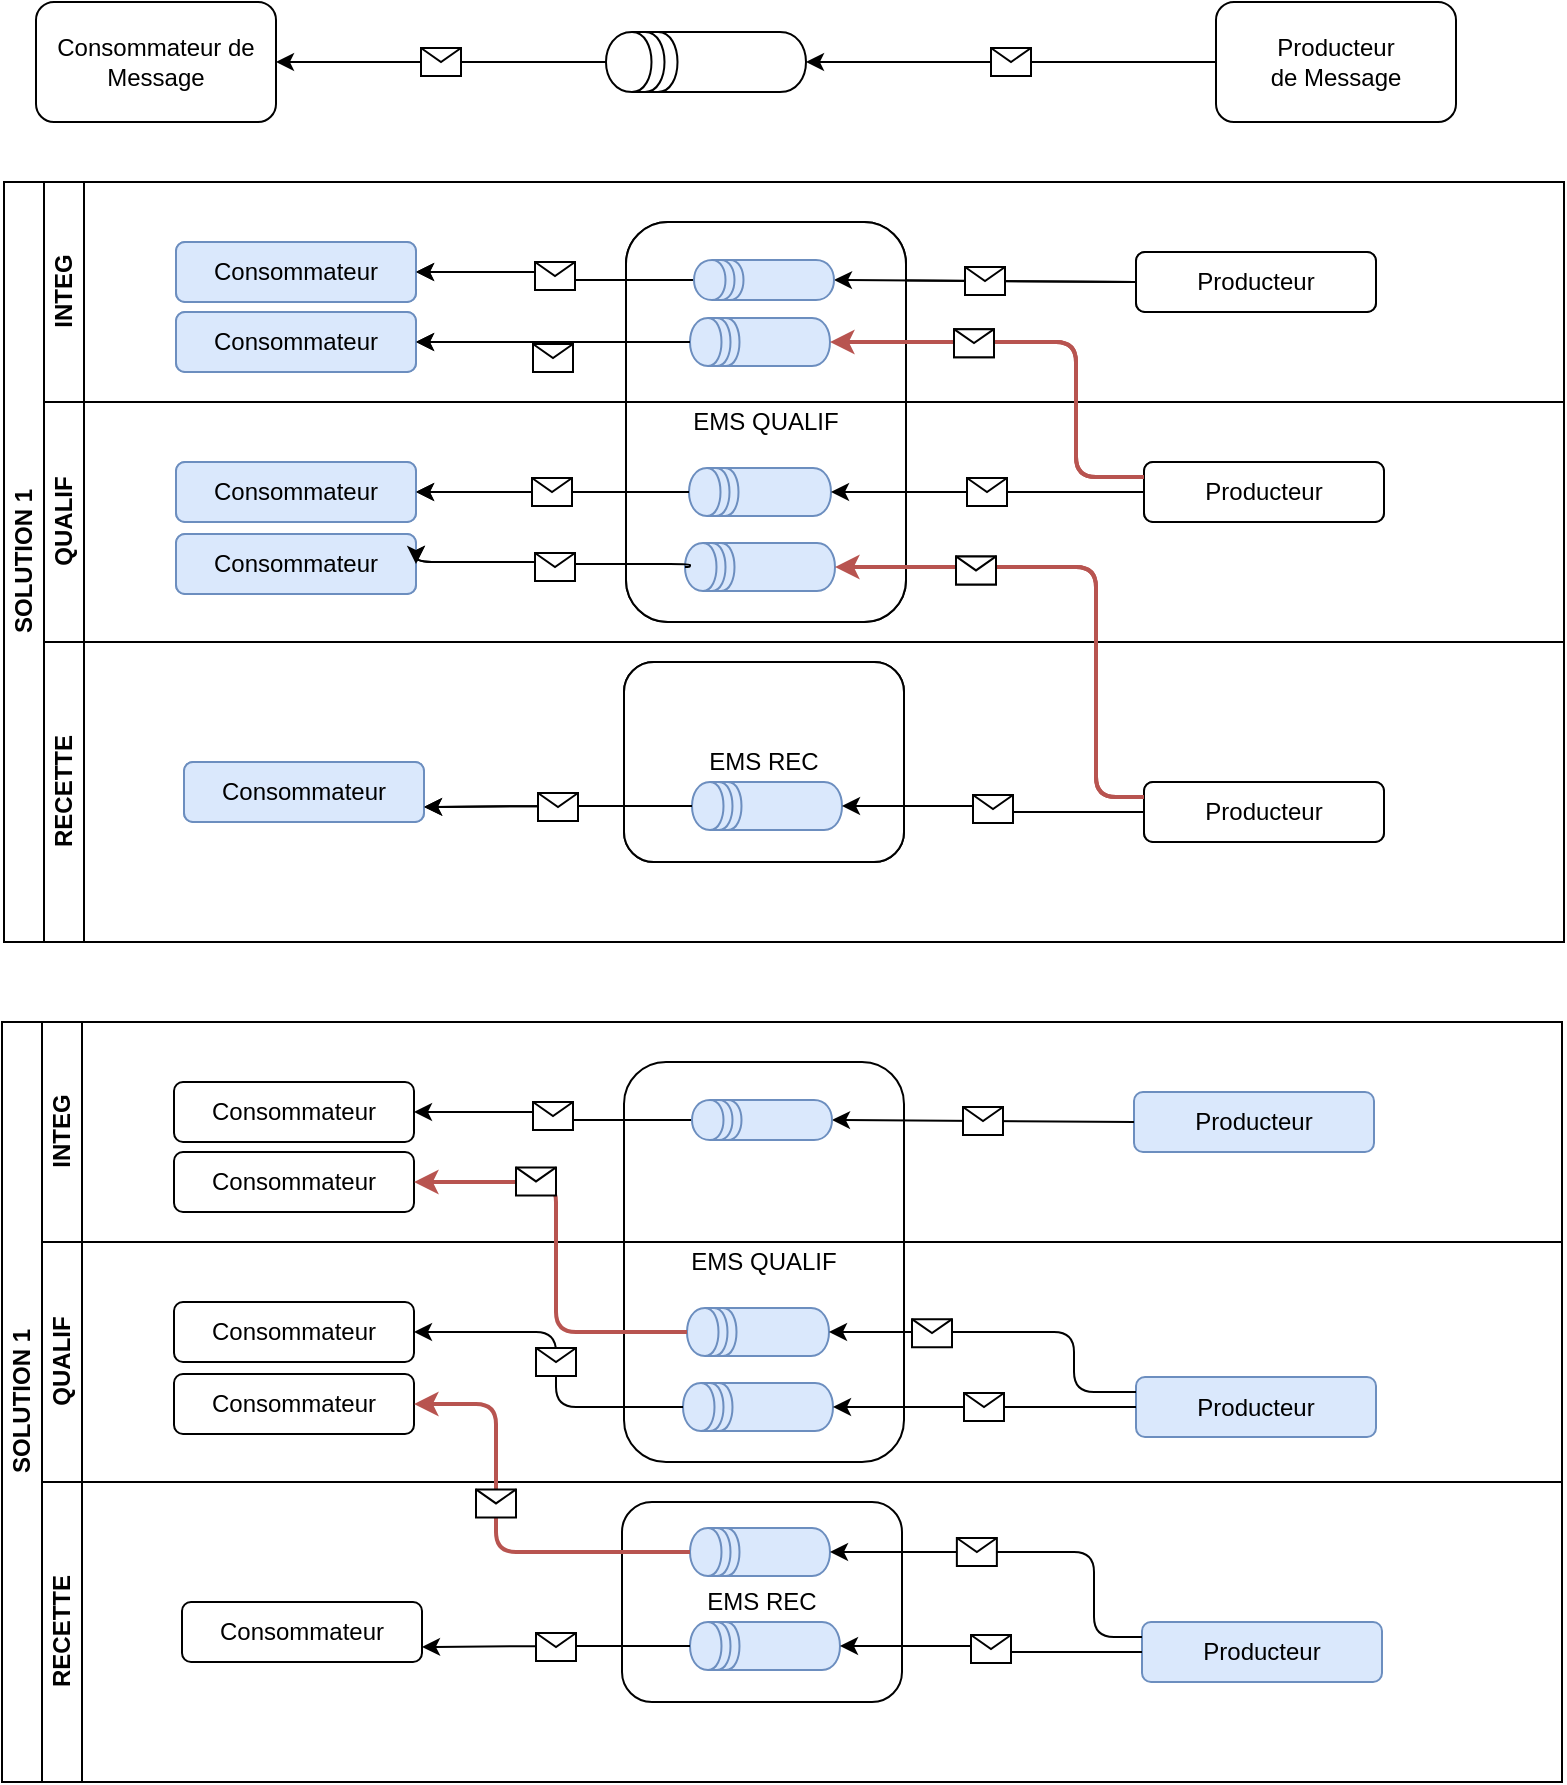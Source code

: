 <mxfile version="14.2.7" type="github">
  <diagram id="DB7DYyGe6dCBV-LKf9_g" name="Page-1">
    <mxGraphModel dx="1117" dy="537" grid="1" gridSize="10" guides="1" tooltips="1" connect="1" arrows="1" fold="1" page="1" pageScale="1" pageWidth="827" pageHeight="1169" math="0" shadow="0">
      <root>
        <mxCell id="0" />
        <mxCell id="1" parent="0" />
        <mxCell id="XuUBlldkIkATHeK3EOdW-46" value="EMS QUALIF" style="rounded=1;whiteSpace=wrap;html=1;" vertex="1" parent="1">
          <mxGeometry x="335" y="130" width="140" height="200" as="geometry" />
        </mxCell>
        <mxCell id="Vw3KiEQnQfza69MFVmrH-1" value="Consommateur de Message" style="rounded=1;whiteSpace=wrap;html=1;" parent="1" vertex="1">
          <mxGeometry x="40" y="20" width="120" height="60" as="geometry" />
        </mxCell>
        <mxCell id="Vw3KiEQnQfza69MFVmrH-3" value="&lt;div&gt;Producteur&lt;/div&gt;&lt;div&gt;de Message&lt;br&gt;&lt;/div&gt;" style="rounded=1;whiteSpace=wrap;html=1;" parent="1" vertex="1">
          <mxGeometry x="630" y="20" width="120" height="60" as="geometry" />
        </mxCell>
        <mxCell id="Vw3KiEQnQfza69MFVmrH-16" value="" style="shape=datastore;whiteSpace=wrap;html=1;rotation=-90;" parent="1" vertex="1">
          <mxGeometry x="360" width="30" height="100" as="geometry" />
        </mxCell>
        <mxCell id="yvAMT9Jdo3WJvmyWWWsH-12" value="SOLUTION 1" style="swimlane;html=1;childLayout=stackLayout;resizeParent=1;resizeParentMax=0;horizontal=0;startSize=20;horizontalStack=0;" parent="1" vertex="1">
          <mxGeometry x="24" y="110" width="780" height="380" as="geometry" />
        </mxCell>
        <mxCell id="yvAMT9Jdo3WJvmyWWWsH-13" value="INTEG" style="swimlane;html=1;startSize=20;horizontal=0;" parent="yvAMT9Jdo3WJvmyWWWsH-12" vertex="1">
          <mxGeometry x="20" width="760" height="110" as="geometry" />
        </mxCell>
        <mxCell id="fmMvQ1CZ4i4TI4SBkcEm-39" value="Consommateur" style="rounded=1;whiteSpace=wrap;html=1;fillColor=#dae8fc;strokeColor=#6c8ebf;" parent="yvAMT9Jdo3WJvmyWWWsH-13" vertex="1">
          <mxGeometry x="66" y="30" width="120" height="30" as="geometry" />
        </mxCell>
        <mxCell id="fmMvQ1CZ4i4TI4SBkcEm-40" value="Producteur" style="rounded=1;whiteSpace=wrap;html=1;" parent="yvAMT9Jdo3WJvmyWWWsH-13" vertex="1">
          <mxGeometry x="546" y="35" width="120" height="30" as="geometry" />
        </mxCell>
        <mxCell id="fmMvQ1CZ4i4TI4SBkcEm-42" value="" style="endArrow=classic;html=1;strokeColor=#000000;entryX=1;entryY=0.5;entryDx=0;entryDy=0;exitX=0.5;exitY=0;exitDx=0;exitDy=0;edgeStyle=orthogonalEdgeStyle;" parent="yvAMT9Jdo3WJvmyWWWsH-13" source="fmMvQ1CZ4i4TI4SBkcEm-41" target="fmMvQ1CZ4i4TI4SBkcEm-39" edge="1">
          <mxGeometry relative="1" as="geometry">
            <mxPoint x="385" y="122" as="sourcePoint" />
            <mxPoint x="285" y="122" as="targetPoint" />
          </mxGeometry>
        </mxCell>
        <mxCell id="fmMvQ1CZ4i4TI4SBkcEm-43" value="" style="shape=message;html=1;outlineConnect=0;" parent="fmMvQ1CZ4i4TI4SBkcEm-42" vertex="1">
          <mxGeometry width="20" height="14" relative="1" as="geometry">
            <mxPoint x="-10" y="-7" as="offset" />
          </mxGeometry>
        </mxCell>
        <mxCell id="fmMvQ1CZ4i4TI4SBkcEm-44" value="" style="endArrow=classic;html=1;strokeColor=#000000;entryX=0.5;entryY=1;entryDx=0;entryDy=0;exitX=0;exitY=0.5;exitDx=0;exitDy=0;" parent="yvAMT9Jdo3WJvmyWWWsH-13" source="fmMvQ1CZ4i4TI4SBkcEm-40" target="fmMvQ1CZ4i4TI4SBkcEm-41" edge="1">
          <mxGeometry relative="1" as="geometry">
            <mxPoint x="590" y="92" as="sourcePoint" />
            <mxPoint x="425" y="92" as="targetPoint" />
          </mxGeometry>
        </mxCell>
        <mxCell id="fmMvQ1CZ4i4TI4SBkcEm-45" value="" style="shape=message;html=1;outlineConnect=0;" parent="fmMvQ1CZ4i4TI4SBkcEm-44" vertex="1">
          <mxGeometry width="20" height="14" relative="1" as="geometry">
            <mxPoint x="-10" y="-7" as="offset" />
          </mxGeometry>
        </mxCell>
        <mxCell id="fmMvQ1CZ4i4TI4SBkcEm-41" value="" style="shape=datastore;whiteSpace=wrap;html=1;rotation=-90;fillColor=#dae8fc;strokeColor=#6c8ebf;" parent="yvAMT9Jdo3WJvmyWWWsH-13" vertex="1">
          <mxGeometry x="350" y="14" width="20" height="70" as="geometry" />
        </mxCell>
        <mxCell id="XuUBlldkIkATHeK3EOdW-52" value="Consommateur" style="rounded=1;whiteSpace=wrap;html=1;fillColor=#dae8fc;strokeColor=#6c8ebf;" vertex="1" parent="yvAMT9Jdo3WJvmyWWWsH-13">
          <mxGeometry x="66" y="65" width="120" height="30" as="geometry" />
        </mxCell>
        <mxCell id="yvAMT9Jdo3WJvmyWWWsH-14" value="QUALIF" style="swimlane;html=1;startSize=20;horizontal=0;" parent="yvAMT9Jdo3WJvmyWWWsH-12" vertex="1">
          <mxGeometry x="20" y="110" width="760" height="120" as="geometry" />
        </mxCell>
        <mxCell id="fmMvQ1CZ4i4TI4SBkcEm-46" value="Consommateur" style="rounded=1;whiteSpace=wrap;html=1;fillColor=#dae8fc;strokeColor=#6c8ebf;" parent="yvAMT9Jdo3WJvmyWWWsH-14" vertex="1">
          <mxGeometry x="66" y="30" width="120" height="30" as="geometry" />
        </mxCell>
        <mxCell id="fmMvQ1CZ4i4TI4SBkcEm-47" value="Producteur" style="rounded=1;whiteSpace=wrap;html=1;" parent="yvAMT9Jdo3WJvmyWWWsH-14" vertex="1">
          <mxGeometry x="550" y="30" width="120" height="30" as="geometry" />
        </mxCell>
        <mxCell id="fmMvQ1CZ4i4TI4SBkcEm-48" value="" style="shape=datastore;whiteSpace=wrap;html=1;rotation=-90;fillColor=#dae8fc;strokeColor=#6c8ebf;" parent="yvAMT9Jdo3WJvmyWWWsH-14" vertex="1">
          <mxGeometry x="346" y="9.5" width="24" height="71" as="geometry" />
        </mxCell>
        <mxCell id="fmMvQ1CZ4i4TI4SBkcEm-49" value="" style="endArrow=classic;html=1;strokeColor=#000000;exitX=0.5;exitY=0;exitDx=0;exitDy=0;entryX=1;entryY=0.5;entryDx=0;entryDy=0;edgeStyle=orthogonalEdgeStyle;" parent="yvAMT9Jdo3WJvmyWWWsH-14" source="fmMvQ1CZ4i4TI4SBkcEm-48" edge="1" target="fmMvQ1CZ4i4TI4SBkcEm-46">
          <mxGeometry relative="1" as="geometry">
            <mxPoint x="345" y="-518" as="sourcePoint" />
            <mxPoint x="186" y="81" as="targetPoint" />
          </mxGeometry>
        </mxCell>
        <mxCell id="fmMvQ1CZ4i4TI4SBkcEm-50" value="" style="shape=message;html=1;outlineConnect=0;" parent="fmMvQ1CZ4i4TI4SBkcEm-49" vertex="1">
          <mxGeometry width="20" height="14" relative="1" as="geometry">
            <mxPoint x="-10" y="-7" as="offset" />
          </mxGeometry>
        </mxCell>
        <mxCell id="fmMvQ1CZ4i4TI4SBkcEm-51" value="" style="endArrow=classic;html=1;strokeColor=#000000;entryX=0.5;entryY=1;entryDx=0;entryDy=0;exitX=0;exitY=0.5;exitDx=0;exitDy=0;edgeStyle=orthogonalEdgeStyle;" parent="yvAMT9Jdo3WJvmyWWWsH-14" source="fmMvQ1CZ4i4TI4SBkcEm-47" target="fmMvQ1CZ4i4TI4SBkcEm-48" edge="1">
          <mxGeometry relative="1" as="geometry">
            <mxPoint x="550" y="-557" as="sourcePoint" />
            <mxPoint x="385" y="-557" as="targetPoint" />
          </mxGeometry>
        </mxCell>
        <mxCell id="fmMvQ1CZ4i4TI4SBkcEm-52" value="" style="shape=message;html=1;outlineConnect=0;" parent="fmMvQ1CZ4i4TI4SBkcEm-51" vertex="1">
          <mxGeometry width="20" height="14" relative="1" as="geometry">
            <mxPoint x="-10" y="-7" as="offset" />
          </mxGeometry>
        </mxCell>
        <mxCell id="XuUBlldkIkATHeK3EOdW-56" value="Consommateur" style="rounded=1;whiteSpace=wrap;html=1;fillColor=#dae8fc;strokeColor=#6c8ebf;" vertex="1" parent="yvAMT9Jdo3WJvmyWWWsH-14">
          <mxGeometry x="66" y="66" width="120" height="30" as="geometry" />
        </mxCell>
        <mxCell id="yvAMT9Jdo3WJvmyWWWsH-15" value="RECETTE" style="swimlane;html=1;startSize=20;horizontal=0;" parent="yvAMT9Jdo3WJvmyWWWsH-12" vertex="1">
          <mxGeometry x="20" y="230" width="760" height="150" as="geometry" />
        </mxCell>
        <mxCell id="XuUBlldkIkATHeK3EOdW-1" value="EMS REC" style="rounded=1;whiteSpace=wrap;html=1;" vertex="1" parent="yvAMT9Jdo3WJvmyWWWsH-15">
          <mxGeometry x="290" y="10" width="140" height="100" as="geometry" />
        </mxCell>
        <mxCell id="fmMvQ1CZ4i4TI4SBkcEm-53" value="Consommateur" style="rounded=1;whiteSpace=wrap;html=1;fillColor=#dae8fc;strokeColor=#6c8ebf;" parent="yvAMT9Jdo3WJvmyWWWsH-15" vertex="1">
          <mxGeometry x="70" y="60" width="120" height="30" as="geometry" />
        </mxCell>
        <mxCell id="fmMvQ1CZ4i4TI4SBkcEm-54" value="Producteur" style="rounded=1;whiteSpace=wrap;html=1;" parent="yvAMT9Jdo3WJvmyWWWsH-15" vertex="1">
          <mxGeometry x="550" y="70" width="120" height="30" as="geometry" />
        </mxCell>
        <mxCell id="fmMvQ1CZ4i4TI4SBkcEm-55" value="" style="shape=datastore;whiteSpace=wrap;html=1;rotation=-90;fillColor=#dae8fc;strokeColor=#6c8ebf;" parent="yvAMT9Jdo3WJvmyWWWsH-15" vertex="1">
          <mxGeometry x="349.5" y="44.5" width="24" height="75" as="geometry" />
        </mxCell>
        <mxCell id="fmMvQ1CZ4i4TI4SBkcEm-56" value="" style="endArrow=classic;html=1;strokeColor=#000000;entryX=1;entryY=0.75;entryDx=0;entryDy=0;exitX=0.5;exitY=0;exitDx=0;exitDy=0;edgeStyle=orthogonalEdgeStyle;" parent="yvAMT9Jdo3WJvmyWWWsH-15" source="fmMvQ1CZ4i4TI4SBkcEm-55" target="fmMvQ1CZ4i4TI4SBkcEm-53" edge="1">
          <mxGeometry relative="1" as="geometry">
            <mxPoint x="345" y="-523" as="sourcePoint" />
            <mxPoint x="245" y="-523" as="targetPoint" />
          </mxGeometry>
        </mxCell>
        <mxCell id="fmMvQ1CZ4i4TI4SBkcEm-57" value="" style="shape=message;html=1;outlineConnect=0;" parent="fmMvQ1CZ4i4TI4SBkcEm-56" vertex="1">
          <mxGeometry width="20" height="14" relative="1" as="geometry">
            <mxPoint x="-10" y="-7" as="offset" />
          </mxGeometry>
        </mxCell>
        <mxCell id="fmMvQ1CZ4i4TI4SBkcEm-58" value="" style="endArrow=classic;html=1;strokeColor=#000000;entryX=0.5;entryY=1;entryDx=0;entryDy=0;exitX=0;exitY=0.5;exitDx=0;exitDy=0;edgeStyle=orthogonalEdgeStyle;" parent="yvAMT9Jdo3WJvmyWWWsH-15" source="fmMvQ1CZ4i4TI4SBkcEm-54" target="fmMvQ1CZ4i4TI4SBkcEm-55" edge="1">
          <mxGeometry relative="1" as="geometry">
            <mxPoint x="550" y="-553" as="sourcePoint" />
            <mxPoint x="385" y="-553" as="targetPoint" />
          </mxGeometry>
        </mxCell>
        <mxCell id="fmMvQ1CZ4i4TI4SBkcEm-59" value="" style="shape=message;html=1;outlineConnect=0;" parent="fmMvQ1CZ4i4TI4SBkcEm-58" vertex="1">
          <mxGeometry width="20" height="14" relative="1" as="geometry">
            <mxPoint x="-10" y="-7" as="offset" />
          </mxGeometry>
        </mxCell>
        <mxCell id="yvAMT9Jdo3WJvmyWWWsH-21" value="" style="endArrow=classic;html=1;strokeColor=#000000;entryX=1;entryY=0.5;entryDx=0;entryDy=0;exitX=0.5;exitY=0;exitDx=0;exitDy=0;" parent="1" source="Vw3KiEQnQfza69MFVmrH-16" target="Vw3KiEQnQfza69MFVmrH-1" edge="1">
          <mxGeometry relative="1" as="geometry">
            <mxPoint x="400" y="122" as="sourcePoint" />
            <mxPoint x="300" y="122" as="targetPoint" />
          </mxGeometry>
        </mxCell>
        <mxCell id="yvAMT9Jdo3WJvmyWWWsH-22" value="" style="shape=message;html=1;outlineConnect=0;" parent="yvAMT9Jdo3WJvmyWWWsH-21" vertex="1">
          <mxGeometry width="20" height="14" relative="1" as="geometry">
            <mxPoint x="-10" y="-7" as="offset" />
          </mxGeometry>
        </mxCell>
        <mxCell id="yvAMT9Jdo3WJvmyWWWsH-23" value="" style="endArrow=classic;html=1;strokeColor=#000000;entryX=0.5;entryY=1;entryDx=0;entryDy=0;exitX=0;exitY=0.5;exitDx=0;exitDy=0;" parent="1" source="Vw3KiEQnQfza69MFVmrH-3" target="Vw3KiEQnQfza69MFVmrH-16" edge="1">
          <mxGeometry relative="1" as="geometry">
            <mxPoint x="605" y="92" as="sourcePoint" />
            <mxPoint x="440" y="92" as="targetPoint" />
          </mxGeometry>
        </mxCell>
        <mxCell id="yvAMT9Jdo3WJvmyWWWsH-24" value="" style="shape=message;html=1;outlineConnect=0;" parent="yvAMT9Jdo3WJvmyWWWsH-23" vertex="1">
          <mxGeometry width="20" height="14" relative="1" as="geometry">
            <mxPoint x="-10" y="-7" as="offset" />
          </mxGeometry>
        </mxCell>
        <mxCell id="fmMvQ1CZ4i4TI4SBkcEm-62" value="" style="shape=datastore;whiteSpace=wrap;html=1;rotation=-90;fillColor=#dae8fc;strokeColor=#6c8ebf;" parent="1" vertex="1">
          <mxGeometry x="390" y="155" width="24" height="70" as="geometry" />
        </mxCell>
        <mxCell id="fmMvQ1CZ4i4TI4SBkcEm-63" value="" style="endArrow=classic;html=1;strokeColor=#000000;exitX=0.5;exitY=0;exitDx=0;exitDy=0;entryX=1;entryY=0.5;entryDx=0;entryDy=0;edgeStyle=orthogonalEdgeStyle;" parent="1" source="fmMvQ1CZ4i4TI4SBkcEm-62" target="XuUBlldkIkATHeK3EOdW-52" edge="1">
          <mxGeometry relative="1" as="geometry">
            <mxPoint x="353" y="310" as="sourcePoint" />
            <mxPoint x="234" y="310" as="targetPoint" />
          </mxGeometry>
        </mxCell>
        <mxCell id="fmMvQ1CZ4i4TI4SBkcEm-64" value="" style="shape=message;html=1;outlineConnect=0;" parent="fmMvQ1CZ4i4TI4SBkcEm-63" vertex="1">
          <mxGeometry width="20" height="14" relative="1" as="geometry">
            <mxPoint x="-10" y="1" as="offset" />
          </mxGeometry>
        </mxCell>
        <mxCell id="fmMvQ1CZ4i4TI4SBkcEm-60" value="" style="endArrow=classic;html=1;strokeColor=#b85450;entryX=0.5;entryY=1;entryDx=0;entryDy=0;exitX=0;exitY=0.25;exitDx=0;exitDy=0;edgeStyle=orthogonalEdgeStyle;fillColor=#f8cecc;strokeWidth=2;" parent="1" source="fmMvQ1CZ4i4TI4SBkcEm-47" target="fmMvQ1CZ4i4TI4SBkcEm-62" edge="1">
          <mxGeometry relative="1" as="geometry">
            <mxPoint x="590" y="180" as="sourcePoint" />
            <mxPoint x="449" y="180" as="targetPoint" />
            <Array as="points">
              <mxPoint x="560" y="258" />
              <mxPoint x="560" y="190" />
            </Array>
          </mxGeometry>
        </mxCell>
        <mxCell id="fmMvQ1CZ4i4TI4SBkcEm-61" value="" style="shape=message;html=1;outlineConnect=0;" parent="fmMvQ1CZ4i4TI4SBkcEm-60" vertex="1">
          <mxGeometry width="20" height="14" relative="1" as="geometry">
            <mxPoint x="-50" y="-6.43" as="offset" />
          </mxGeometry>
        </mxCell>
        <mxCell id="fmMvQ1CZ4i4TI4SBkcEm-65" value="" style="shape=datastore;whiteSpace=wrap;html=1;rotation=-90;fillColor=#dae8fc;strokeColor=#6c8ebf;" parent="1" vertex="1">
          <mxGeometry x="390" y="265" width="24" height="75" as="geometry" />
        </mxCell>
        <mxCell id="fmMvQ1CZ4i4TI4SBkcEm-66" value="" style="endArrow=classic;html=1;strokeColor=#000000;exitX=0.5;exitY=0;exitDx=0;exitDy=0;entryX=1;entryY=0.5;entryDx=0;entryDy=0;edgeStyle=orthogonalEdgeStyle;" parent="1" source="fmMvQ1CZ4i4TI4SBkcEm-65" target="XuUBlldkIkATHeK3EOdW-56" edge="1">
          <mxGeometry relative="1" as="geometry">
            <mxPoint x="357" y="225" as="sourcePoint" />
            <mxPoint x="238" y="267.5" as="targetPoint" />
            <Array as="points">
              <mxPoint x="367" y="303" />
              <mxPoint x="367" y="301" />
              <mxPoint x="294" y="301" />
              <mxPoint x="230" y="300" />
            </Array>
          </mxGeometry>
        </mxCell>
        <mxCell id="fmMvQ1CZ4i4TI4SBkcEm-67" value="" style="shape=message;html=1;outlineConnect=0;" parent="fmMvQ1CZ4i4TI4SBkcEm-66" vertex="1">
          <mxGeometry width="20" height="14" relative="1" as="geometry">
            <mxPoint x="-10" y="-5.5" as="offset" />
          </mxGeometry>
        </mxCell>
        <mxCell id="fmMvQ1CZ4i4TI4SBkcEm-70" value="" style="endArrow=classic;html=1;strokeColor=#b85450;entryX=0.5;entryY=1;entryDx=0;entryDy=0;edgeStyle=orthogonalEdgeStyle;fillColor=#f8cecc;strokeWidth=2;exitX=0;exitY=0.25;exitDx=0;exitDy=0;" parent="1" target="fmMvQ1CZ4i4TI4SBkcEm-65" edge="1" source="fmMvQ1CZ4i4TI4SBkcEm-54">
          <mxGeometry relative="1" as="geometry">
            <mxPoint x="590" y="160" as="sourcePoint" />
            <mxPoint x="453" y="290" as="targetPoint" />
            <Array as="points">
              <mxPoint x="570" y="418" />
              <mxPoint x="570" y="303" />
            </Array>
          </mxGeometry>
        </mxCell>
        <mxCell id="fmMvQ1CZ4i4TI4SBkcEm-71" value="" style="shape=message;html=1;outlineConnect=0;" parent="fmMvQ1CZ4i4TI4SBkcEm-70" vertex="1">
          <mxGeometry width="20" height="14" relative="1" as="geometry">
            <mxPoint x="-70" y="-9.29" as="offset" />
          </mxGeometry>
        </mxCell>
        <mxCell id="XuUBlldkIkATHeK3EOdW-62" value="EMS QUALIF" style="rounded=1;whiteSpace=wrap;html=1;" vertex="1" parent="1">
          <mxGeometry x="335" y="130" width="140" height="200" as="geometry" />
        </mxCell>
        <mxCell id="XuUBlldkIkATHeK3EOdW-63" value="SOLUTION 1" style="swimlane;html=1;childLayout=stackLayout;resizeParent=1;resizeParentMax=0;horizontal=0;startSize=20;horizontalStack=0;" vertex="1" parent="1">
          <mxGeometry x="24" y="110" width="780" height="380" as="geometry" />
        </mxCell>
        <mxCell id="XuUBlldkIkATHeK3EOdW-64" value="INTEG" style="swimlane;html=1;startSize=20;horizontal=0;" vertex="1" parent="XuUBlldkIkATHeK3EOdW-63">
          <mxGeometry x="20" width="760" height="110" as="geometry" />
        </mxCell>
        <mxCell id="XuUBlldkIkATHeK3EOdW-65" value="Consommateur" style="rounded=1;whiteSpace=wrap;html=1;fillColor=#dae8fc;strokeColor=#6c8ebf;" vertex="1" parent="XuUBlldkIkATHeK3EOdW-64">
          <mxGeometry x="66" y="30" width="120" height="30" as="geometry" />
        </mxCell>
        <mxCell id="XuUBlldkIkATHeK3EOdW-66" value="Producteur" style="rounded=1;whiteSpace=wrap;html=1;" vertex="1" parent="XuUBlldkIkATHeK3EOdW-64">
          <mxGeometry x="546" y="35" width="120" height="30" as="geometry" />
        </mxCell>
        <mxCell id="XuUBlldkIkATHeK3EOdW-67" value="" style="endArrow=classic;html=1;strokeColor=#000000;entryX=1;entryY=0.5;entryDx=0;entryDy=0;exitX=0.5;exitY=0;exitDx=0;exitDy=0;edgeStyle=orthogonalEdgeStyle;" edge="1" parent="XuUBlldkIkATHeK3EOdW-64" source="XuUBlldkIkATHeK3EOdW-71" target="XuUBlldkIkATHeK3EOdW-65">
          <mxGeometry relative="1" as="geometry">
            <mxPoint x="385" y="122" as="sourcePoint" />
            <mxPoint x="285" y="122" as="targetPoint" />
          </mxGeometry>
        </mxCell>
        <mxCell id="XuUBlldkIkATHeK3EOdW-68" value="" style="shape=message;html=1;outlineConnect=0;" vertex="1" parent="XuUBlldkIkATHeK3EOdW-67">
          <mxGeometry width="20" height="14" relative="1" as="geometry">
            <mxPoint x="-10" y="-7" as="offset" />
          </mxGeometry>
        </mxCell>
        <mxCell id="XuUBlldkIkATHeK3EOdW-69" value="" style="endArrow=classic;html=1;strokeColor=#000000;entryX=0.5;entryY=1;entryDx=0;entryDy=0;exitX=0;exitY=0.5;exitDx=0;exitDy=0;" edge="1" parent="XuUBlldkIkATHeK3EOdW-64" source="XuUBlldkIkATHeK3EOdW-66" target="XuUBlldkIkATHeK3EOdW-71">
          <mxGeometry relative="1" as="geometry">
            <mxPoint x="590" y="92" as="sourcePoint" />
            <mxPoint x="425" y="92" as="targetPoint" />
          </mxGeometry>
        </mxCell>
        <mxCell id="XuUBlldkIkATHeK3EOdW-70" value="" style="shape=message;html=1;outlineConnect=0;" vertex="1" parent="XuUBlldkIkATHeK3EOdW-69">
          <mxGeometry width="20" height="14" relative="1" as="geometry">
            <mxPoint x="-10" y="-7" as="offset" />
          </mxGeometry>
        </mxCell>
        <mxCell id="XuUBlldkIkATHeK3EOdW-71" value="" style="shape=datastore;whiteSpace=wrap;html=1;rotation=-90;fillColor=#dae8fc;strokeColor=#6c8ebf;" vertex="1" parent="XuUBlldkIkATHeK3EOdW-64">
          <mxGeometry x="350" y="14" width="20" height="70" as="geometry" />
        </mxCell>
        <mxCell id="XuUBlldkIkATHeK3EOdW-72" value="Consommateur" style="rounded=1;whiteSpace=wrap;html=1;fillColor=#dae8fc;strokeColor=#6c8ebf;" vertex="1" parent="XuUBlldkIkATHeK3EOdW-64">
          <mxGeometry x="66" y="65" width="120" height="30" as="geometry" />
        </mxCell>
        <mxCell id="XuUBlldkIkATHeK3EOdW-73" value="QUALIF" style="swimlane;html=1;startSize=20;horizontal=0;" vertex="1" parent="XuUBlldkIkATHeK3EOdW-63">
          <mxGeometry x="20" y="110" width="760" height="120" as="geometry" />
        </mxCell>
        <mxCell id="XuUBlldkIkATHeK3EOdW-74" value="Consommateur" style="rounded=1;whiteSpace=wrap;html=1;fillColor=#dae8fc;strokeColor=#6c8ebf;" vertex="1" parent="XuUBlldkIkATHeK3EOdW-73">
          <mxGeometry x="66" y="30" width="120" height="30" as="geometry" />
        </mxCell>
        <mxCell id="XuUBlldkIkATHeK3EOdW-75" value="Producteur" style="rounded=1;whiteSpace=wrap;html=1;" vertex="1" parent="XuUBlldkIkATHeK3EOdW-73">
          <mxGeometry x="550" y="30" width="120" height="30" as="geometry" />
        </mxCell>
        <mxCell id="XuUBlldkIkATHeK3EOdW-76" value="" style="shape=datastore;whiteSpace=wrap;html=1;rotation=-90;fillColor=#dae8fc;strokeColor=#6c8ebf;" vertex="1" parent="XuUBlldkIkATHeK3EOdW-73">
          <mxGeometry x="346" y="9.5" width="24" height="71" as="geometry" />
        </mxCell>
        <mxCell id="XuUBlldkIkATHeK3EOdW-77" value="" style="endArrow=classic;html=1;strokeColor=#000000;exitX=0.5;exitY=0;exitDx=0;exitDy=0;entryX=1;entryY=0.5;entryDx=0;entryDy=0;edgeStyle=orthogonalEdgeStyle;" edge="1" parent="XuUBlldkIkATHeK3EOdW-73" source="XuUBlldkIkATHeK3EOdW-76" target="XuUBlldkIkATHeK3EOdW-74">
          <mxGeometry relative="1" as="geometry">
            <mxPoint x="345" y="-518" as="sourcePoint" />
            <mxPoint x="186" y="81" as="targetPoint" />
          </mxGeometry>
        </mxCell>
        <mxCell id="XuUBlldkIkATHeK3EOdW-78" value="" style="shape=message;html=1;outlineConnect=0;" vertex="1" parent="XuUBlldkIkATHeK3EOdW-77">
          <mxGeometry width="20" height="14" relative="1" as="geometry">
            <mxPoint x="-10" y="-7" as="offset" />
          </mxGeometry>
        </mxCell>
        <mxCell id="XuUBlldkIkATHeK3EOdW-79" value="" style="endArrow=classic;html=1;strokeColor=#000000;entryX=0.5;entryY=1;entryDx=0;entryDy=0;exitX=0;exitY=0.5;exitDx=0;exitDy=0;edgeStyle=orthogonalEdgeStyle;" edge="1" parent="XuUBlldkIkATHeK3EOdW-73" source="XuUBlldkIkATHeK3EOdW-75" target="XuUBlldkIkATHeK3EOdW-76">
          <mxGeometry relative="1" as="geometry">
            <mxPoint x="550" y="-557" as="sourcePoint" />
            <mxPoint x="385" y="-557" as="targetPoint" />
          </mxGeometry>
        </mxCell>
        <mxCell id="XuUBlldkIkATHeK3EOdW-80" value="" style="shape=message;html=1;outlineConnect=0;" vertex="1" parent="XuUBlldkIkATHeK3EOdW-79">
          <mxGeometry width="20" height="14" relative="1" as="geometry">
            <mxPoint x="-10" y="-7" as="offset" />
          </mxGeometry>
        </mxCell>
        <mxCell id="XuUBlldkIkATHeK3EOdW-81" value="Consommateur" style="rounded=1;whiteSpace=wrap;html=1;fillColor=#dae8fc;strokeColor=#6c8ebf;" vertex="1" parent="XuUBlldkIkATHeK3EOdW-73">
          <mxGeometry x="66" y="66" width="120" height="30" as="geometry" />
        </mxCell>
        <mxCell id="XuUBlldkIkATHeK3EOdW-82" value="RECETTE" style="swimlane;html=1;startSize=20;horizontal=0;" vertex="1" parent="XuUBlldkIkATHeK3EOdW-63">
          <mxGeometry x="20" y="230" width="760" height="150" as="geometry" />
        </mxCell>
        <mxCell id="XuUBlldkIkATHeK3EOdW-83" value="EMS REC" style="rounded=1;whiteSpace=wrap;html=1;" vertex="1" parent="XuUBlldkIkATHeK3EOdW-82">
          <mxGeometry x="290" y="10" width="140" height="100" as="geometry" />
        </mxCell>
        <mxCell id="XuUBlldkIkATHeK3EOdW-84" value="Consommateur" style="rounded=1;whiteSpace=wrap;html=1;fillColor=#dae8fc;strokeColor=#6c8ebf;" vertex="1" parent="XuUBlldkIkATHeK3EOdW-82">
          <mxGeometry x="70" y="60" width="120" height="30" as="geometry" />
        </mxCell>
        <mxCell id="XuUBlldkIkATHeK3EOdW-85" value="Producteur" style="rounded=1;whiteSpace=wrap;html=1;" vertex="1" parent="XuUBlldkIkATHeK3EOdW-82">
          <mxGeometry x="550" y="70" width="120" height="30" as="geometry" />
        </mxCell>
        <mxCell id="XuUBlldkIkATHeK3EOdW-86" value="" style="shape=datastore;whiteSpace=wrap;html=1;rotation=-90;fillColor=#dae8fc;strokeColor=#6c8ebf;" vertex="1" parent="XuUBlldkIkATHeK3EOdW-82">
          <mxGeometry x="349.5" y="44.5" width="24" height="75" as="geometry" />
        </mxCell>
        <mxCell id="XuUBlldkIkATHeK3EOdW-87" value="" style="endArrow=classic;html=1;strokeColor=#000000;entryX=1;entryY=0.75;entryDx=0;entryDy=0;exitX=0.5;exitY=0;exitDx=0;exitDy=0;edgeStyle=orthogonalEdgeStyle;" edge="1" parent="XuUBlldkIkATHeK3EOdW-82" source="XuUBlldkIkATHeK3EOdW-86" target="XuUBlldkIkATHeK3EOdW-84">
          <mxGeometry relative="1" as="geometry">
            <mxPoint x="345" y="-523" as="sourcePoint" />
            <mxPoint x="245" y="-523" as="targetPoint" />
          </mxGeometry>
        </mxCell>
        <mxCell id="XuUBlldkIkATHeK3EOdW-88" value="" style="shape=message;html=1;outlineConnect=0;" vertex="1" parent="XuUBlldkIkATHeK3EOdW-87">
          <mxGeometry width="20" height="14" relative="1" as="geometry">
            <mxPoint x="-10" y="-7" as="offset" />
          </mxGeometry>
        </mxCell>
        <mxCell id="XuUBlldkIkATHeK3EOdW-89" value="" style="endArrow=classic;html=1;strokeColor=#000000;entryX=0.5;entryY=1;entryDx=0;entryDy=0;exitX=0;exitY=0.5;exitDx=0;exitDy=0;edgeStyle=orthogonalEdgeStyle;" edge="1" parent="XuUBlldkIkATHeK3EOdW-82" source="XuUBlldkIkATHeK3EOdW-85" target="XuUBlldkIkATHeK3EOdW-86">
          <mxGeometry relative="1" as="geometry">
            <mxPoint x="550" y="-553" as="sourcePoint" />
            <mxPoint x="385" y="-553" as="targetPoint" />
          </mxGeometry>
        </mxCell>
        <mxCell id="XuUBlldkIkATHeK3EOdW-90" value="" style="shape=message;html=1;outlineConnect=0;" vertex="1" parent="XuUBlldkIkATHeK3EOdW-89">
          <mxGeometry width="20" height="14" relative="1" as="geometry">
            <mxPoint x="-10" y="-7" as="offset" />
          </mxGeometry>
        </mxCell>
        <mxCell id="XuUBlldkIkATHeK3EOdW-91" value="" style="shape=datastore;whiteSpace=wrap;html=1;rotation=-90;fillColor=#dae8fc;strokeColor=#6c8ebf;" vertex="1" parent="1">
          <mxGeometry x="390" y="155" width="24" height="70" as="geometry" />
        </mxCell>
        <mxCell id="XuUBlldkIkATHeK3EOdW-92" value="" style="endArrow=classic;html=1;strokeColor=#000000;exitX=0.5;exitY=0;exitDx=0;exitDy=0;entryX=1;entryY=0.5;entryDx=0;entryDy=0;edgeStyle=orthogonalEdgeStyle;" edge="1" parent="1" source="XuUBlldkIkATHeK3EOdW-91" target="XuUBlldkIkATHeK3EOdW-72">
          <mxGeometry relative="1" as="geometry">
            <mxPoint x="353" y="310" as="sourcePoint" />
            <mxPoint x="234" y="310" as="targetPoint" />
          </mxGeometry>
        </mxCell>
        <mxCell id="XuUBlldkIkATHeK3EOdW-93" value="" style="shape=message;html=1;outlineConnect=0;" vertex="1" parent="XuUBlldkIkATHeK3EOdW-92">
          <mxGeometry width="20" height="14" relative="1" as="geometry">
            <mxPoint x="-10" y="1" as="offset" />
          </mxGeometry>
        </mxCell>
        <mxCell id="XuUBlldkIkATHeK3EOdW-94" value="" style="endArrow=classic;html=1;strokeColor=#b85450;entryX=0.5;entryY=1;entryDx=0;entryDy=0;exitX=0;exitY=0.25;exitDx=0;exitDy=0;edgeStyle=orthogonalEdgeStyle;fillColor=#f8cecc;strokeWidth=2;" edge="1" parent="1" source="XuUBlldkIkATHeK3EOdW-75" target="XuUBlldkIkATHeK3EOdW-91">
          <mxGeometry relative="1" as="geometry">
            <mxPoint x="590" y="180" as="sourcePoint" />
            <mxPoint x="449" y="180" as="targetPoint" />
            <Array as="points">
              <mxPoint x="560" y="258" />
              <mxPoint x="560" y="190" />
            </Array>
          </mxGeometry>
        </mxCell>
        <mxCell id="XuUBlldkIkATHeK3EOdW-95" value="" style="shape=message;html=1;outlineConnect=0;" vertex="1" parent="XuUBlldkIkATHeK3EOdW-94">
          <mxGeometry width="20" height="14" relative="1" as="geometry">
            <mxPoint x="-50" y="-6.43" as="offset" />
          </mxGeometry>
        </mxCell>
        <mxCell id="XuUBlldkIkATHeK3EOdW-96" value="" style="shape=datastore;whiteSpace=wrap;html=1;rotation=-90;fillColor=#dae8fc;strokeColor=#6c8ebf;" vertex="1" parent="1">
          <mxGeometry x="390" y="265" width="24" height="75" as="geometry" />
        </mxCell>
        <mxCell id="XuUBlldkIkATHeK3EOdW-97" value="" style="endArrow=classic;html=1;strokeColor=#000000;exitX=0.5;exitY=0;exitDx=0;exitDy=0;entryX=1;entryY=0.5;entryDx=0;entryDy=0;edgeStyle=orthogonalEdgeStyle;" edge="1" parent="1" source="XuUBlldkIkATHeK3EOdW-96" target="XuUBlldkIkATHeK3EOdW-81">
          <mxGeometry relative="1" as="geometry">
            <mxPoint x="357" y="225" as="sourcePoint" />
            <mxPoint x="238" y="267.5" as="targetPoint" />
            <Array as="points">
              <mxPoint x="367" y="303" />
              <mxPoint x="367" y="301" />
              <mxPoint x="294" y="301" />
              <mxPoint x="230" y="300" />
            </Array>
          </mxGeometry>
        </mxCell>
        <mxCell id="XuUBlldkIkATHeK3EOdW-98" value="" style="shape=message;html=1;outlineConnect=0;" vertex="1" parent="XuUBlldkIkATHeK3EOdW-97">
          <mxGeometry width="20" height="14" relative="1" as="geometry">
            <mxPoint x="-10" y="-5.5" as="offset" />
          </mxGeometry>
        </mxCell>
        <mxCell id="XuUBlldkIkATHeK3EOdW-99" value="" style="endArrow=classic;html=1;strokeColor=#b85450;entryX=0.5;entryY=1;entryDx=0;entryDy=0;edgeStyle=orthogonalEdgeStyle;fillColor=#f8cecc;strokeWidth=2;exitX=0;exitY=0.25;exitDx=0;exitDy=0;" edge="1" parent="1" source="XuUBlldkIkATHeK3EOdW-85" target="XuUBlldkIkATHeK3EOdW-96">
          <mxGeometry relative="1" as="geometry">
            <mxPoint x="590" y="160" as="sourcePoint" />
            <mxPoint x="453" y="290" as="targetPoint" />
            <Array as="points">
              <mxPoint x="570" y="418" />
              <mxPoint x="570" y="303" />
            </Array>
          </mxGeometry>
        </mxCell>
        <mxCell id="XuUBlldkIkATHeK3EOdW-100" value="" style="shape=message;html=1;outlineConnect=0;" vertex="1" parent="XuUBlldkIkATHeK3EOdW-99">
          <mxGeometry width="20" height="14" relative="1" as="geometry">
            <mxPoint x="-70" y="-9.29" as="offset" />
          </mxGeometry>
        </mxCell>
        <mxCell id="XuUBlldkIkATHeK3EOdW-116" value="EMS QUALIF" style="rounded=1;whiteSpace=wrap;html=1;" vertex="1" parent="1">
          <mxGeometry x="334" y="550" width="140" height="200" as="geometry" />
        </mxCell>
        <mxCell id="XuUBlldkIkATHeK3EOdW-117" value="SOLUTION 1" style="swimlane;html=1;childLayout=stackLayout;resizeParent=1;resizeParentMax=0;horizontal=0;startSize=20;horizontalStack=0;" vertex="1" parent="1">
          <mxGeometry x="23" y="530" width="780" height="380" as="geometry" />
        </mxCell>
        <mxCell id="XuUBlldkIkATHeK3EOdW-118" value="INTEG" style="swimlane;html=1;startSize=20;horizontal=0;" vertex="1" parent="XuUBlldkIkATHeK3EOdW-117">
          <mxGeometry x="20" width="760" height="110" as="geometry" />
        </mxCell>
        <mxCell id="XuUBlldkIkATHeK3EOdW-119" value="Consommateur" style="rounded=1;whiteSpace=wrap;html=1;" vertex="1" parent="XuUBlldkIkATHeK3EOdW-118">
          <mxGeometry x="66" y="30" width="120" height="30" as="geometry" />
        </mxCell>
        <mxCell id="XuUBlldkIkATHeK3EOdW-120" value="Producteur" style="rounded=1;whiteSpace=wrap;html=1;fillColor=#dae8fc;strokeColor=#6c8ebf;" vertex="1" parent="XuUBlldkIkATHeK3EOdW-118">
          <mxGeometry x="546" y="35" width="120" height="30" as="geometry" />
        </mxCell>
        <mxCell id="XuUBlldkIkATHeK3EOdW-121" value="" style="endArrow=classic;html=1;strokeColor=#000000;entryX=1;entryY=0.5;entryDx=0;entryDy=0;exitX=0.5;exitY=0;exitDx=0;exitDy=0;edgeStyle=orthogonalEdgeStyle;" edge="1" parent="XuUBlldkIkATHeK3EOdW-118" source="XuUBlldkIkATHeK3EOdW-125" target="XuUBlldkIkATHeK3EOdW-119">
          <mxGeometry relative="1" as="geometry">
            <mxPoint x="385" y="122" as="sourcePoint" />
            <mxPoint x="285" y="122" as="targetPoint" />
          </mxGeometry>
        </mxCell>
        <mxCell id="XuUBlldkIkATHeK3EOdW-122" value="" style="shape=message;html=1;outlineConnect=0;" vertex="1" parent="XuUBlldkIkATHeK3EOdW-121">
          <mxGeometry width="20" height="14" relative="1" as="geometry">
            <mxPoint x="-10" y="-7" as="offset" />
          </mxGeometry>
        </mxCell>
        <mxCell id="XuUBlldkIkATHeK3EOdW-123" value="" style="endArrow=classic;html=1;strokeColor=#000000;entryX=0.5;entryY=1;entryDx=0;entryDy=0;exitX=0;exitY=0.5;exitDx=0;exitDy=0;" edge="1" parent="XuUBlldkIkATHeK3EOdW-118" source="XuUBlldkIkATHeK3EOdW-120" target="XuUBlldkIkATHeK3EOdW-125">
          <mxGeometry relative="1" as="geometry">
            <mxPoint x="590" y="92" as="sourcePoint" />
            <mxPoint x="425" y="92" as="targetPoint" />
          </mxGeometry>
        </mxCell>
        <mxCell id="XuUBlldkIkATHeK3EOdW-124" value="" style="shape=message;html=1;outlineConnect=0;" vertex="1" parent="XuUBlldkIkATHeK3EOdW-123">
          <mxGeometry width="20" height="14" relative="1" as="geometry">
            <mxPoint x="-10" y="-7" as="offset" />
          </mxGeometry>
        </mxCell>
        <mxCell id="XuUBlldkIkATHeK3EOdW-125" value="" style="shape=datastore;whiteSpace=wrap;html=1;rotation=-90;fillColor=#dae8fc;strokeColor=#6c8ebf;" vertex="1" parent="XuUBlldkIkATHeK3EOdW-118">
          <mxGeometry x="350" y="14" width="20" height="70" as="geometry" />
        </mxCell>
        <mxCell id="XuUBlldkIkATHeK3EOdW-126" value="Consommateur" style="rounded=1;whiteSpace=wrap;html=1;" vertex="1" parent="XuUBlldkIkATHeK3EOdW-118">
          <mxGeometry x="66" y="65" width="120" height="30" as="geometry" />
        </mxCell>
        <mxCell id="XuUBlldkIkATHeK3EOdW-127" value="QUALIF" style="swimlane;html=1;startSize=20;horizontal=0;" vertex="1" parent="XuUBlldkIkATHeK3EOdW-117">
          <mxGeometry x="20" y="110" width="760" height="120" as="geometry" />
        </mxCell>
        <mxCell id="XuUBlldkIkATHeK3EOdW-128" value="Consommateur" style="rounded=1;whiteSpace=wrap;html=1;" vertex="1" parent="XuUBlldkIkATHeK3EOdW-127">
          <mxGeometry x="66" y="30" width="120" height="30" as="geometry" />
        </mxCell>
        <mxCell id="XuUBlldkIkATHeK3EOdW-129" value="Producteur" style="rounded=1;whiteSpace=wrap;html=1;fillColor=#dae8fc;strokeColor=#6c8ebf;" vertex="1" parent="XuUBlldkIkATHeK3EOdW-127">
          <mxGeometry x="547" y="67.5" width="120" height="30" as="geometry" />
        </mxCell>
        <mxCell id="XuUBlldkIkATHeK3EOdW-130" value="" style="shape=datastore;whiteSpace=wrap;html=1;rotation=-90;fillColor=#dae8fc;strokeColor=#6c8ebf;" vertex="1" parent="XuUBlldkIkATHeK3EOdW-127">
          <mxGeometry x="346" y="9.5" width="24" height="71" as="geometry" />
        </mxCell>
        <mxCell id="XuUBlldkIkATHeK3EOdW-135" value="Consommateur" style="rounded=1;whiteSpace=wrap;html=1;" vertex="1" parent="XuUBlldkIkATHeK3EOdW-127">
          <mxGeometry x="66" y="66" width="120" height="30" as="geometry" />
        </mxCell>
        <mxCell id="XuUBlldkIkATHeK3EOdW-148" value="" style="endArrow=classic;html=1;entryX=0.5;entryY=1;entryDx=0;entryDy=0;exitX=0;exitY=0.25;exitDx=0;exitDy=0;edgeStyle=orthogonalEdgeStyle;fillColor=#f8cecc;strokeWidth=1;" edge="1" parent="XuUBlldkIkATHeK3EOdW-127" source="XuUBlldkIkATHeK3EOdW-129" target="XuUBlldkIkATHeK3EOdW-130">
          <mxGeometry relative="1" as="geometry">
            <mxPoint x="546" y="-40" as="sourcePoint" />
            <mxPoint x="405" y="-40" as="targetPoint" />
            <Array as="points">
              <mxPoint x="516" y="75" />
              <mxPoint x="516" y="45" />
            </Array>
          </mxGeometry>
        </mxCell>
        <mxCell id="XuUBlldkIkATHeK3EOdW-149" value="" style="shape=message;html=1;outlineConnect=0;" vertex="1" parent="XuUBlldkIkATHeK3EOdW-148">
          <mxGeometry width="20" height="14" relative="1" as="geometry">
            <mxPoint x="-50" y="-6.43" as="offset" />
          </mxGeometry>
        </mxCell>
        <mxCell id="XuUBlldkIkATHeK3EOdW-136" value="RECETTE" style="swimlane;html=1;startSize=20;horizontal=0;" vertex="1" parent="XuUBlldkIkATHeK3EOdW-117">
          <mxGeometry x="20" y="230" width="760" height="150" as="geometry" />
        </mxCell>
        <mxCell id="XuUBlldkIkATHeK3EOdW-137" value="EMS REC" style="rounded=1;whiteSpace=wrap;html=1;" vertex="1" parent="XuUBlldkIkATHeK3EOdW-136">
          <mxGeometry x="290" y="10" width="140" height="100" as="geometry" />
        </mxCell>
        <mxCell id="XuUBlldkIkATHeK3EOdW-138" value="Consommateur" style="rounded=1;whiteSpace=wrap;html=1;" vertex="1" parent="XuUBlldkIkATHeK3EOdW-136">
          <mxGeometry x="70" y="60" width="120" height="30" as="geometry" />
        </mxCell>
        <mxCell id="XuUBlldkIkATHeK3EOdW-139" value="Producteur" style="rounded=1;whiteSpace=wrap;html=1;fillColor=#dae8fc;strokeColor=#6c8ebf;" vertex="1" parent="XuUBlldkIkATHeK3EOdW-136">
          <mxGeometry x="550" y="70" width="120" height="30" as="geometry" />
        </mxCell>
        <mxCell id="XuUBlldkIkATHeK3EOdW-140" value="" style="shape=datastore;whiteSpace=wrap;html=1;rotation=-90;fillColor=#dae8fc;strokeColor=#6c8ebf;" vertex="1" parent="XuUBlldkIkATHeK3EOdW-136">
          <mxGeometry x="349.5" y="44.5" width="24" height="75" as="geometry" />
        </mxCell>
        <mxCell id="XuUBlldkIkATHeK3EOdW-141" value="" style="endArrow=classic;html=1;strokeColor=#000000;entryX=1;entryY=0.75;entryDx=0;entryDy=0;exitX=0.5;exitY=0;exitDx=0;exitDy=0;edgeStyle=orthogonalEdgeStyle;" edge="1" parent="XuUBlldkIkATHeK3EOdW-136" source="XuUBlldkIkATHeK3EOdW-140" target="XuUBlldkIkATHeK3EOdW-138">
          <mxGeometry relative="1" as="geometry">
            <mxPoint x="345" y="-523" as="sourcePoint" />
            <mxPoint x="245" y="-523" as="targetPoint" />
          </mxGeometry>
        </mxCell>
        <mxCell id="XuUBlldkIkATHeK3EOdW-142" value="" style="shape=message;html=1;outlineConnect=0;" vertex="1" parent="XuUBlldkIkATHeK3EOdW-141">
          <mxGeometry width="20" height="14" relative="1" as="geometry">
            <mxPoint x="-10" y="-7" as="offset" />
          </mxGeometry>
        </mxCell>
        <mxCell id="XuUBlldkIkATHeK3EOdW-143" value="" style="endArrow=classic;html=1;strokeColor=#000000;entryX=0.5;entryY=1;entryDx=0;entryDy=0;exitX=0;exitY=0.5;exitDx=0;exitDy=0;edgeStyle=orthogonalEdgeStyle;" edge="1" parent="XuUBlldkIkATHeK3EOdW-136" source="XuUBlldkIkATHeK3EOdW-139" target="XuUBlldkIkATHeK3EOdW-140">
          <mxGeometry relative="1" as="geometry">
            <mxPoint x="550" y="-553" as="sourcePoint" />
            <mxPoint x="385" y="-553" as="targetPoint" />
          </mxGeometry>
        </mxCell>
        <mxCell id="XuUBlldkIkATHeK3EOdW-144" value="" style="shape=message;html=1;outlineConnect=0;" vertex="1" parent="XuUBlldkIkATHeK3EOdW-143">
          <mxGeometry width="20" height="14" relative="1" as="geometry">
            <mxPoint x="-10" y="-7" as="offset" />
          </mxGeometry>
        </mxCell>
        <mxCell id="XuUBlldkIkATHeK3EOdW-156" value="" style="shape=datastore;whiteSpace=wrap;html=1;rotation=-90;fillColor=#dae8fc;strokeColor=#6c8ebf;" vertex="1" parent="XuUBlldkIkATHeK3EOdW-136">
          <mxGeometry x="347" width="24" height="70" as="geometry" />
        </mxCell>
        <mxCell id="XuUBlldkIkATHeK3EOdW-153" value="" style="endArrow=classic;html=1;entryX=0.5;entryY=1;entryDx=0;entryDy=0;edgeStyle=orthogonalEdgeStyle;fillColor=#f8cecc;strokeWidth=1;exitX=0;exitY=0.25;exitDx=0;exitDy=0;" edge="1" parent="XuUBlldkIkATHeK3EOdW-136" source="XuUBlldkIkATHeK3EOdW-139" target="XuUBlldkIkATHeK3EOdW-156">
          <mxGeometry relative="1" as="geometry">
            <mxPoint x="546" y="-180" as="sourcePoint" />
            <mxPoint x="409" y="-50" as="targetPoint" />
            <Array as="points">
              <mxPoint x="526" y="78" />
              <mxPoint x="526" y="35" />
            </Array>
          </mxGeometry>
        </mxCell>
        <mxCell id="XuUBlldkIkATHeK3EOdW-154" value="" style="shape=message;html=1;outlineConnect=0;" vertex="1" parent="XuUBlldkIkATHeK3EOdW-153">
          <mxGeometry width="20" height="14" relative="1" as="geometry">
            <mxPoint x="-35.57" y="-7.0" as="offset" />
          </mxGeometry>
        </mxCell>
        <mxCell id="XuUBlldkIkATHeK3EOdW-159" value="" style="endArrow=classic;html=1;strokeColor=#b85450;entryX=1;entryY=0.5;entryDx=0;entryDy=0;exitX=0.5;exitY=0;exitDx=0;exitDy=0;edgeStyle=orthogonalEdgeStyle;strokeWidth=2;fillColor=#f8cecc;" edge="1" parent="XuUBlldkIkATHeK3EOdW-117" source="XuUBlldkIkATHeK3EOdW-156" target="XuUBlldkIkATHeK3EOdW-135">
          <mxGeometry relative="1" as="geometry">
            <mxPoint x="256" y="264" as="sourcePoint" />
            <mxPoint x="117" y="260" as="targetPoint" />
            <Array as="points">
              <mxPoint x="247" y="265" />
              <mxPoint x="247" y="191" />
            </Array>
          </mxGeometry>
        </mxCell>
        <mxCell id="XuUBlldkIkATHeK3EOdW-160" value="" style="shape=message;html=1;outlineConnect=0;" vertex="1" parent="XuUBlldkIkATHeK3EOdW-159">
          <mxGeometry width="20" height="14" relative="1" as="geometry">
            <mxPoint x="-10" y="-22.29" as="offset" />
          </mxGeometry>
        </mxCell>
        <mxCell id="XuUBlldkIkATHeK3EOdW-146" value="" style="endArrow=classic;html=1;strokeColor=#b85450;exitX=0.5;exitY=0;exitDx=0;exitDy=0;entryX=1;entryY=0.5;entryDx=0;entryDy=0;edgeStyle=orthogonalEdgeStyle;fillColor=#f8cecc;strokeWidth=2;" edge="1" parent="XuUBlldkIkATHeK3EOdW-117" source="XuUBlldkIkATHeK3EOdW-130" target="XuUBlldkIkATHeK3EOdW-126">
          <mxGeometry relative="1" as="geometry">
            <mxPoint x="329" y="200" as="sourcePoint" />
            <mxPoint x="210" y="200" as="targetPoint" />
            <Array as="points">
              <mxPoint x="277" y="155" />
              <mxPoint x="277" y="80" />
            </Array>
          </mxGeometry>
        </mxCell>
        <mxCell id="XuUBlldkIkATHeK3EOdW-147" value="" style="shape=message;html=1;outlineConnect=0;" vertex="1" parent="XuUBlldkIkATHeK3EOdW-146">
          <mxGeometry width="20" height="14" relative="1" as="geometry">
            <mxPoint x="-20" y="-41.79" as="offset" />
          </mxGeometry>
        </mxCell>
        <mxCell id="XuUBlldkIkATHeK3EOdW-150" value="" style="shape=datastore;whiteSpace=wrap;html=1;rotation=-90;fillColor=#dae8fc;strokeColor=#6c8ebf;" vertex="1" parent="1">
          <mxGeometry x="389" y="685" width="24" height="75" as="geometry" />
        </mxCell>
        <mxCell id="XuUBlldkIkATHeK3EOdW-131" value="" style="endArrow=classic;html=1;strokeColor=#000000;exitX=0.5;exitY=0;exitDx=0;exitDy=0;entryX=1;entryY=0.5;entryDx=0;entryDy=0;edgeStyle=orthogonalEdgeStyle;" edge="1" parent="1" source="XuUBlldkIkATHeK3EOdW-150" target="XuUBlldkIkATHeK3EOdW-128">
          <mxGeometry relative="1" as="geometry">
            <mxPoint x="388" y="122" as="sourcePoint" />
            <mxPoint x="229" y="721" as="targetPoint" />
            <Array as="points">
              <mxPoint x="300" y="723" />
              <mxPoint x="300" y="685" />
            </Array>
          </mxGeometry>
        </mxCell>
        <mxCell id="XuUBlldkIkATHeK3EOdW-132" value="" style="shape=message;html=1;outlineConnect=0;" vertex="1" parent="XuUBlldkIkATHeK3EOdW-131">
          <mxGeometry width="20" height="14" relative="1" as="geometry">
            <mxPoint x="-10" y="-7" as="offset" />
          </mxGeometry>
        </mxCell>
        <mxCell id="XuUBlldkIkATHeK3EOdW-133" value="" style="endArrow=classic;html=1;strokeColor=#000000;entryX=0.5;entryY=1;entryDx=0;entryDy=0;exitX=0;exitY=0.5;exitDx=0;exitDy=0;edgeStyle=orthogonalEdgeStyle;" edge="1" parent="1" source="XuUBlldkIkATHeK3EOdW-129" target="XuUBlldkIkATHeK3EOdW-150">
          <mxGeometry relative="1" as="geometry">
            <mxPoint x="593" y="83" as="sourcePoint" />
            <mxPoint x="428" y="83" as="targetPoint" />
          </mxGeometry>
        </mxCell>
        <mxCell id="XuUBlldkIkATHeK3EOdW-134" value="" style="shape=message;html=1;outlineConnect=0;" vertex="1" parent="XuUBlldkIkATHeK3EOdW-133">
          <mxGeometry width="20" height="14" relative="1" as="geometry">
            <mxPoint x="-10" y="-7" as="offset" />
          </mxGeometry>
        </mxCell>
      </root>
    </mxGraphModel>
  </diagram>
</mxfile>
